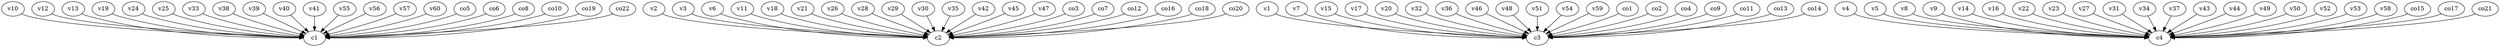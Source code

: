 strict digraph  {
c1;
c2;
c3;
c4;
v1;
v2;
v3;
v4;
v5;
v6;
v7;
v8;
v9;
v10;
v11;
v12;
v13;
v14;
v15;
v16;
v17;
v18;
v19;
v20;
v21;
v22;
v23;
v24;
v25;
v26;
v27;
v28;
v29;
v30;
v31;
v32;
v33;
v34;
v35;
v36;
v37;
v38;
v39;
v40;
v41;
v42;
v43;
v44;
v45;
v46;
v47;
v48;
v49;
v50;
v51;
v52;
v53;
v54;
v55;
v56;
v57;
v58;
v59;
v60;
co1;
co2;
co3;
co4;
co5;
co6;
co7;
co8;
co9;
co10;
co11;
co12;
co13;
co14;
co15;
co16;
co17;
co18;
co19;
co20;
co21;
co22;
v1 -> c3  [weight=1];
v2 -> c2  [weight=1];
v3 -> c2  [weight=1];
v4 -> c4  [weight=1];
v5 -> c4  [weight=1];
v6 -> c2  [weight=1];
v7 -> c3  [weight=1];
v8 -> c4  [weight=1];
v9 -> c4  [weight=1];
v10 -> c1  [weight=1];
v11 -> c2  [weight=1];
v12 -> c1  [weight=1];
v13 -> c1  [weight=1];
v14 -> c4  [weight=1];
v15 -> c3  [weight=1];
v16 -> c4  [weight=1];
v17 -> c3  [weight=1];
v18 -> c2  [weight=1];
v19 -> c1  [weight=1];
v20 -> c3  [weight=1];
v21 -> c2  [weight=1];
v22 -> c4  [weight=1];
v23 -> c4  [weight=1];
v24 -> c1  [weight=1];
v25 -> c1  [weight=1];
v26 -> c2  [weight=1];
v27 -> c4  [weight=1];
v28 -> c2  [weight=1];
v29 -> c2  [weight=1];
v30 -> c2  [weight=1];
v31 -> c4  [weight=1];
v32 -> c3  [weight=1];
v33 -> c1  [weight=1];
v34 -> c4  [weight=1];
v35 -> c2  [weight=1];
v36 -> c3  [weight=1];
v37 -> c4  [weight=1];
v38 -> c1  [weight=1];
v39 -> c1  [weight=1];
v40 -> c1  [weight=1];
v41 -> c1  [weight=1];
v42 -> c2  [weight=1];
v43 -> c4  [weight=1];
v44 -> c4  [weight=1];
v45 -> c2  [weight=1];
v46 -> c3  [weight=1];
v47 -> c2  [weight=1];
v48 -> c3  [weight=1];
v49 -> c4  [weight=1];
v50 -> c4  [weight=1];
v51 -> c3  [weight=1];
v52 -> c4  [weight=1];
v53 -> c4  [weight=1];
v54 -> c3  [weight=1];
v55 -> c1  [weight=1];
v56 -> c1  [weight=1];
v57 -> c1  [weight=1];
v58 -> c4  [weight=1];
v59 -> c3  [weight=1];
v60 -> c1  [weight=1];
co1 -> c3  [weight=1];
co2 -> c3  [weight=1];
co3 -> c2  [weight=1];
co4 -> c3  [weight=1];
co5 -> c1  [weight=1];
co6 -> c1  [weight=1];
co7 -> c2  [weight=1];
co8 -> c1  [weight=1];
co9 -> c3  [weight=1];
co10 -> c1  [weight=1];
co11 -> c3  [weight=1];
co12 -> c2  [weight=1];
co13 -> c3  [weight=1];
co14 -> c3  [weight=1];
co15 -> c4  [weight=1];
co16 -> c2  [weight=1];
co17 -> c4  [weight=1];
co18 -> c2  [weight=1];
co19 -> c1  [weight=1];
co20 -> c2  [weight=1];
co21 -> c4  [weight=1];
co22 -> c1  [weight=1];
}
